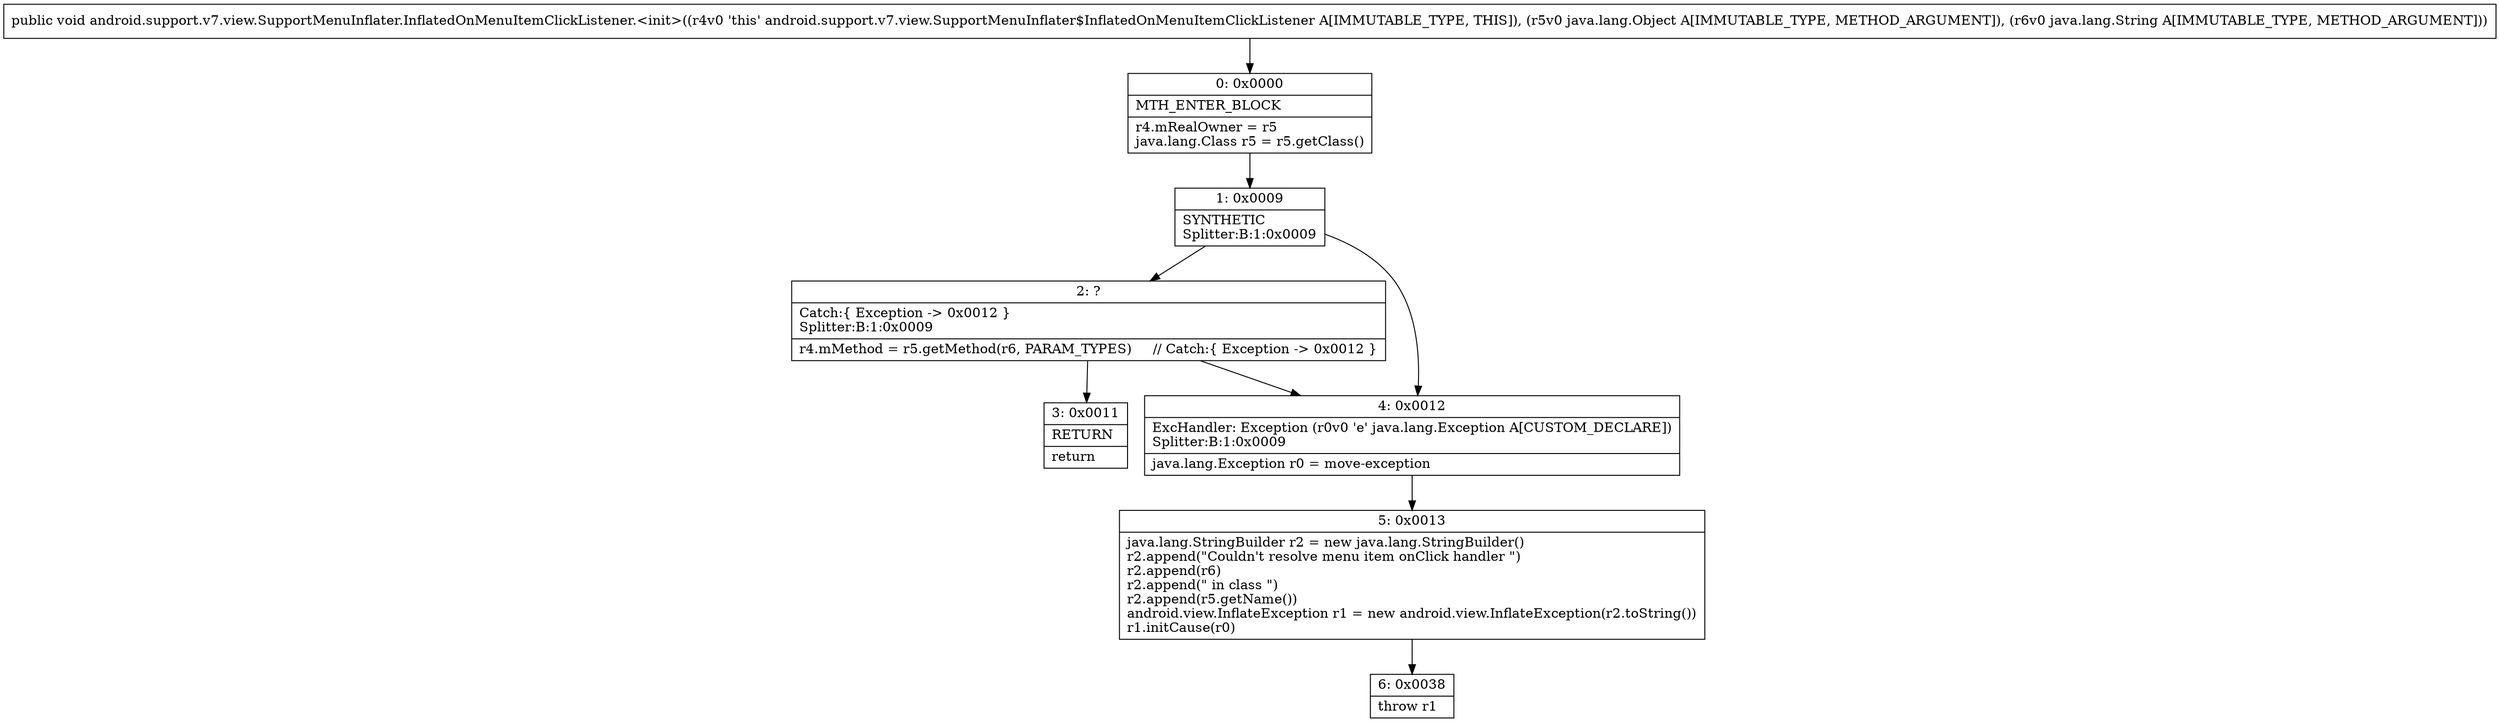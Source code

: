 digraph "CFG forandroid.support.v7.view.SupportMenuInflater.InflatedOnMenuItemClickListener.\<init\>(Ljava\/lang\/Object;Ljava\/lang\/String;)V" {
Node_0 [shape=record,label="{0\:\ 0x0000|MTH_ENTER_BLOCK\l|r4.mRealOwner = r5\ljava.lang.Class r5 = r5.getClass()\l}"];
Node_1 [shape=record,label="{1\:\ 0x0009|SYNTHETIC\lSplitter:B:1:0x0009\l}"];
Node_2 [shape=record,label="{2\:\ ?|Catch:\{ Exception \-\> 0x0012 \}\lSplitter:B:1:0x0009\l|r4.mMethod = r5.getMethod(r6, PARAM_TYPES)     \/\/ Catch:\{ Exception \-\> 0x0012 \}\l}"];
Node_3 [shape=record,label="{3\:\ 0x0011|RETURN\l|return\l}"];
Node_4 [shape=record,label="{4\:\ 0x0012|ExcHandler: Exception (r0v0 'e' java.lang.Exception A[CUSTOM_DECLARE])\lSplitter:B:1:0x0009\l|java.lang.Exception r0 = move\-exception\l}"];
Node_5 [shape=record,label="{5\:\ 0x0013|java.lang.StringBuilder r2 = new java.lang.StringBuilder()\lr2.append(\"Couldn't resolve menu item onClick handler \")\lr2.append(r6)\lr2.append(\" in class \")\lr2.append(r5.getName())\landroid.view.InflateException r1 = new android.view.InflateException(r2.toString())\lr1.initCause(r0)\l}"];
Node_6 [shape=record,label="{6\:\ 0x0038|throw r1\l}"];
MethodNode[shape=record,label="{public void android.support.v7.view.SupportMenuInflater.InflatedOnMenuItemClickListener.\<init\>((r4v0 'this' android.support.v7.view.SupportMenuInflater$InflatedOnMenuItemClickListener A[IMMUTABLE_TYPE, THIS]), (r5v0 java.lang.Object A[IMMUTABLE_TYPE, METHOD_ARGUMENT]), (r6v0 java.lang.String A[IMMUTABLE_TYPE, METHOD_ARGUMENT])) }"];
MethodNode -> Node_0;
Node_0 -> Node_1;
Node_1 -> Node_2;
Node_1 -> Node_4;
Node_2 -> Node_3;
Node_2 -> Node_4;
Node_4 -> Node_5;
Node_5 -> Node_6;
}

